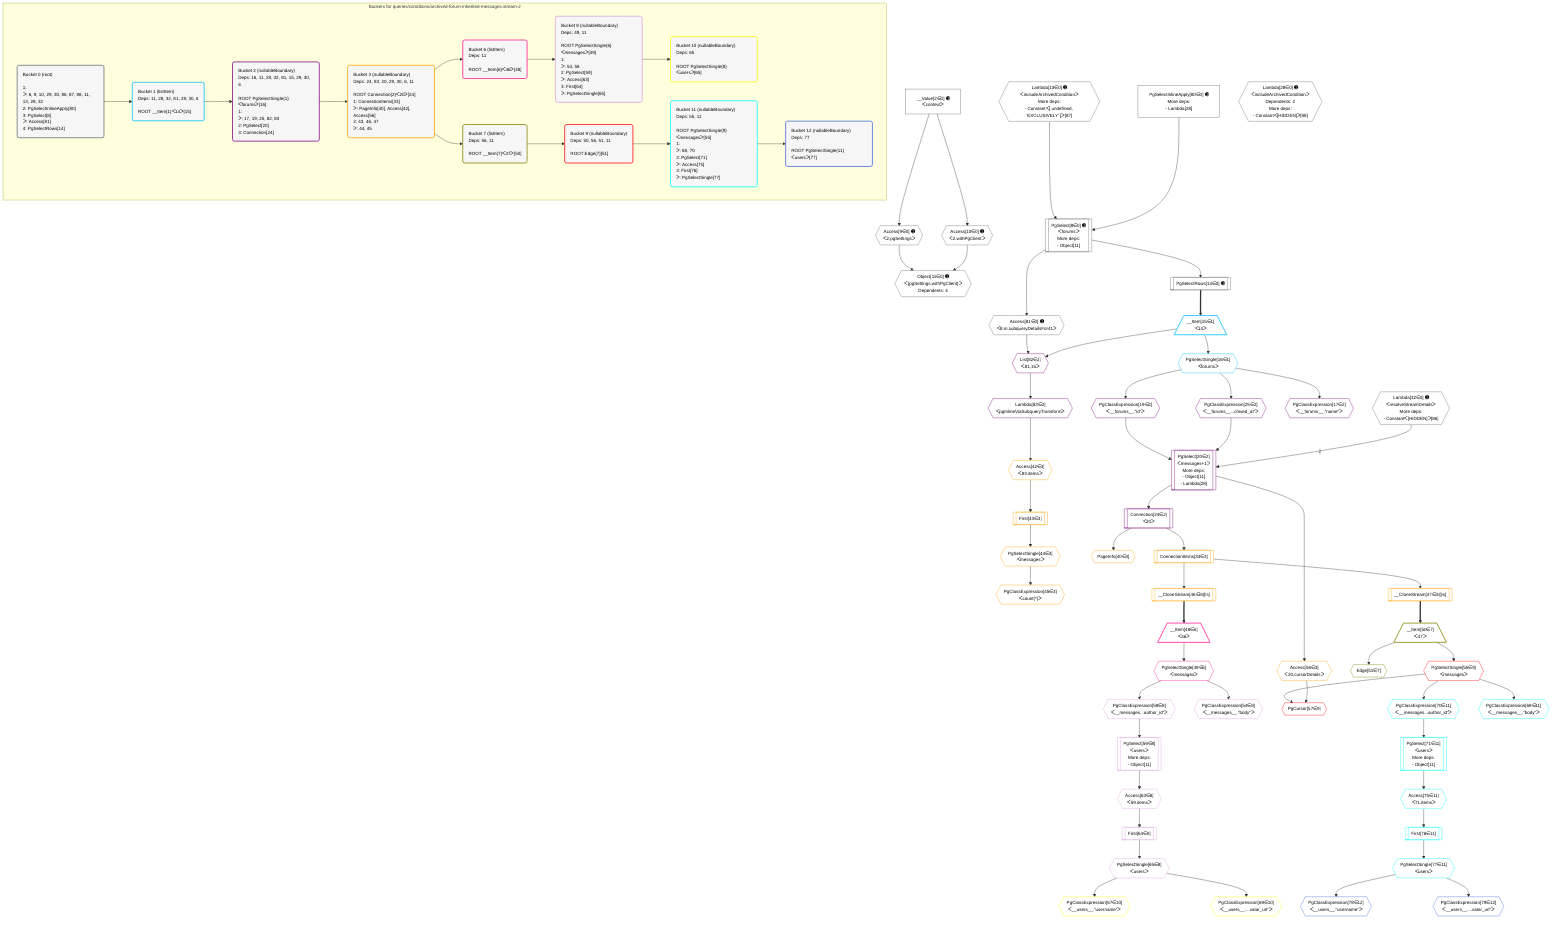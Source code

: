 %%{init: {'themeVariables': { 'fontSize': '12px'}}}%%
graph TD
    classDef path fill:#eee,stroke:#000,color:#000
    classDef plan fill:#fff,stroke-width:1px,color:#000
    classDef itemplan fill:#fff,stroke-width:2px,color:#000
    classDef unbatchedplan fill:#dff,stroke-width:1px,color:#000
    classDef sideeffectplan fill:#fcc,stroke-width:2px,color:#000
    classDef bucket fill:#f6f6f6,color:#000,stroke-width:2px,text-align:left

    subgraph "Buckets for queries/conditions/archived-forum-inherited-messages.stream-2"
    Bucket0("Bucket 0 (root)<br /><br />1: <br />ᐳ: 6, 9, 10, 29, 30, 86, 87, 88, 11, 13, 28, 32<br />2: PgSelectInlineApply[80]<br />3: PgSelect[8]<br />ᐳ: Access[81]<br />4: PgSelectRows[14]"):::bucket
    Bucket1("Bucket 1 (listItem)<br />Deps: 11, 28, 32, 81, 29, 30, 6<br /><br />ROOT __Item{1}ᐸ14ᐳ[15]"):::bucket
    Bucket2("Bucket 2 (nullableBoundary)<br />Deps: 16, 11, 28, 32, 81, 15, 29, 30, 6<br /><br />ROOT PgSelectSingle{1}ᐸforumsᐳ[16]<br />1: <br />ᐳ: 17, 19, 25, 82, 83<br />2: PgSelect[20]<br />3: Connection[24]"):::bucket
    Bucket3("Bucket 3 (nullableBoundary)<br />Deps: 24, 83, 20, 29, 30, 6, 11<br /><br />ROOT Connection{2}ᐸ20ᐳ[24]<br />1: ConnectionItems[33]<br />ᐳ: PageInfo[40], Access[42], Access[56]<br />2: 43, 46, 47<br />ᐳ: 44, 45"):::bucket
    Bucket6("Bucket 6 (listItem)<br />Deps: 11<br /><br />ROOT __Item{6}ᐸ46ᐳ[48]"):::bucket
    Bucket7("Bucket 7 (listItem)<br />Deps: 56, 11<br /><br />ROOT __Item{7}ᐸ47ᐳ[50]"):::bucket
    Bucket8("Bucket 8 (nullableBoundary)<br />Deps: 49, 11<br /><br />ROOT PgSelectSingle{6}ᐸmessagesᐳ[49]<br />1: <br />ᐳ: 54, 58<br />2: PgSelect[59]<br />ᐳ: Access[63]<br />3: First[64]<br />ᐳ: PgSelectSingle[65]"):::bucket
    Bucket9("Bucket 9 (nullableBoundary)<br />Deps: 50, 56, 51, 11<br /><br />ROOT Edge{7}[51]"):::bucket
    Bucket10("Bucket 10 (nullableBoundary)<br />Deps: 65<br /><br />ROOT PgSelectSingle{8}ᐸusersᐳ[65]"):::bucket
    Bucket11("Bucket 11 (nullableBoundary)<br />Deps: 55, 11<br /><br />ROOT PgSelectSingle{9}ᐸmessagesᐳ[55]<br />1: <br />ᐳ: 68, 70<br />2: PgSelect[71]<br />ᐳ: Access[75]<br />3: First[76]<br />ᐳ: PgSelectSingle[77]"):::bucket
    Bucket12("Bucket 12 (nullableBoundary)<br />Deps: 77<br /><br />ROOT PgSelectSingle{11}ᐸusersᐳ[77]"):::bucket
    end
    Bucket0 --> Bucket1
    Bucket1 --> Bucket2
    Bucket2 --> Bucket3
    Bucket3 --> Bucket6 & Bucket7
    Bucket6 --> Bucket8
    Bucket7 --> Bucket9
    Bucket8 --> Bucket10
    Bucket9 --> Bucket11
    Bucket11 --> Bucket12

    %% plan dependencies
    PgSelect8[["PgSelect[8∈0] ➊<br />ᐸforumsᐳ<br />More deps:<br />- Object[11]"]]:::plan
    Lambda13{{"Lambda[13∈0] ➊<br />ᐸincludeArchivedConditionᐳ<br />More deps:<br />- Constantᐸ[ undefined, 'EXCLUSIVELY' ]ᐳ[87]"}}:::plan
    PgSelectInlineApply80["PgSelectInlineApply[80∈0] ➊<br />More deps:<br />- Lambda[28]"]:::plan
    Lambda13 & PgSelectInlineApply80 --> PgSelect8
    Object11{{"Object[11∈0] ➊<br />ᐸ{pgSettings,withPgClient}ᐳ<br />Dependents: 4"}}:::plan
    Access9{{"Access[9∈0] ➊<br />ᐸ2.pgSettingsᐳ"}}:::plan
    Access10{{"Access[10∈0] ➊<br />ᐸ2.withPgClientᐳ"}}:::plan
    Access9 & Access10 --> Object11
    __Value2["__Value[2∈0] ➊<br />ᐸcontextᐳ"]:::plan
    __Value2 --> Access9
    __Value2 --> Access10
    PgSelectRows14[["PgSelectRows[14∈0] ➊"]]:::plan
    PgSelect8 --> PgSelectRows14
    Lambda28{{"Lambda[28∈0] ➊<br />ᐸincludeArchivedConditionᐳ<br />Dependents: 2<br />More deps:<br />- Constantᐸ[HIDDEN]ᐳ[88]"}}:::plan
    Lambda32{{"Lambda[32∈0] ➊<br />ᐸresolveStreamDetailsᐳ<br />More deps:<br />- Constantᐸ[HIDDEN]ᐳ[86]"}}:::plan
    Access81{{"Access[81∈0] ➊<br />ᐸ8.m.subqueryDetailsFor41ᐳ"}}:::plan
    PgSelect8 --> Access81
    __Item15[/"__Item[15∈1]<br />ᐸ14ᐳ"\]:::itemplan
    PgSelectRows14 ==> __Item15
    PgSelectSingle16{{"PgSelectSingle[16∈1]<br />ᐸforumsᐳ"}}:::plan
    __Item15 --> PgSelectSingle16
    PgSelect20[["PgSelect[20∈2]<br />ᐸmessages+1ᐳ<br />More deps:<br />- Object[11]<br />- Lambda[28]"]]:::plan
    PgClassExpression19{{"PgClassExpression[19∈2]<br />ᐸ__forums__.”id”ᐳ"}}:::plan
    PgClassExpression25{{"PgClassExpression[25∈2]<br />ᐸ__forums__...chived_at”ᐳ"}}:::plan
    PgClassExpression19 & PgClassExpression25 --> PgSelect20
    Lambda32 -- 2 --> PgSelect20
    List82{{"List[82∈2]<br />ᐸ81,15ᐳ"}}:::plan
    Access81 & __Item15 --> List82
    PgClassExpression17{{"PgClassExpression[17∈2]<br />ᐸ__forums__.”name”ᐳ"}}:::plan
    PgSelectSingle16 --> PgClassExpression17
    PgSelectSingle16 --> PgClassExpression19
    Connection24[["Connection[24∈2]<br />ᐸ20ᐳ"]]:::plan
    PgSelect20 --> Connection24
    PgSelectSingle16 --> PgClassExpression25
    Lambda83{{"Lambda[83∈2]<br />ᐸpgInlineViaSubqueryTransformᐳ"}}:::plan
    List82 --> Lambda83
    ConnectionItems33[["ConnectionItems[33∈3]"]]:::plan
    Connection24 --> ConnectionItems33
    PageInfo40{{"PageInfo[40∈3]"}}:::plan
    Connection24 --> PageInfo40
    Access42{{"Access[42∈3]<br />ᐸ83.itemsᐳ"}}:::plan
    Lambda83 --> Access42
    First43[["First[43∈3]"]]:::plan
    Access42 --> First43
    PgSelectSingle44{{"PgSelectSingle[44∈3]<br />ᐸmessagesᐳ"}}:::plan
    First43 --> PgSelectSingle44
    PgClassExpression45{{"PgClassExpression[45∈3]<br />ᐸcount(*)ᐳ"}}:::plan
    PgSelectSingle44 --> PgClassExpression45
    __CloneStream46[["__CloneStream[46∈3@s]"]]:::plan
    ConnectionItems33 --> __CloneStream46
    __CloneStream47[["__CloneStream[47∈3@s]"]]:::plan
    ConnectionItems33 --> __CloneStream47
    Access56{{"Access[56∈3]<br />ᐸ20.cursorDetailsᐳ"}}:::plan
    PgSelect20 --> Access56
    __Item48[/"__Item[48∈6]<br />ᐸ46ᐳ"\]:::itemplan
    __CloneStream46 ==> __Item48
    PgSelectSingle49{{"PgSelectSingle[49∈6]<br />ᐸmessagesᐳ"}}:::plan
    __Item48 --> PgSelectSingle49
    __Item50[/"__Item[50∈7]<br />ᐸ47ᐳ"\]:::itemplan
    __CloneStream47 ==> __Item50
    Edge51{{"Edge[51∈7]"}}:::plan
    __Item50 --> Edge51
    PgSelect59[["PgSelect[59∈8]<br />ᐸusersᐳ<br />More deps:<br />- Object[11]"]]:::plan
    PgClassExpression58{{"PgClassExpression[58∈8]<br />ᐸ__messages...author_id”ᐳ"}}:::plan
    PgClassExpression58 --> PgSelect59
    PgClassExpression54{{"PgClassExpression[54∈8]<br />ᐸ__messages__.”body”ᐳ"}}:::plan
    PgSelectSingle49 --> PgClassExpression54
    PgSelectSingle49 --> PgClassExpression58
    Access63{{"Access[63∈8]<br />ᐸ59.itemsᐳ"}}:::plan
    PgSelect59 --> Access63
    First64[["First[64∈8]"]]:::plan
    Access63 --> First64
    PgSelectSingle65{{"PgSelectSingle[65∈8]<br />ᐸusersᐳ"}}:::plan
    First64 --> PgSelectSingle65
    PgCursor57{{"PgCursor[57∈9]"}}:::plan
    PgSelectSingle55{{"PgSelectSingle[55∈9]<br />ᐸmessagesᐳ"}}:::plan
    PgSelectSingle55 & Access56 --> PgCursor57
    __Item50 --> PgSelectSingle55
    PgClassExpression67{{"PgClassExpression[67∈10]<br />ᐸ__users__.”username”ᐳ"}}:::plan
    PgSelectSingle65 --> PgClassExpression67
    PgClassExpression69{{"PgClassExpression[69∈10]<br />ᐸ__users__....vatar_url”ᐳ"}}:::plan
    PgSelectSingle65 --> PgClassExpression69
    PgSelect71[["PgSelect[71∈11]<br />ᐸusersᐳ<br />More deps:<br />- Object[11]"]]:::plan
    PgClassExpression70{{"PgClassExpression[70∈11]<br />ᐸ__messages...author_id”ᐳ"}}:::plan
    PgClassExpression70 --> PgSelect71
    PgClassExpression68{{"PgClassExpression[68∈11]<br />ᐸ__messages__.”body”ᐳ"}}:::plan
    PgSelectSingle55 --> PgClassExpression68
    PgSelectSingle55 --> PgClassExpression70
    Access75{{"Access[75∈11]<br />ᐸ71.itemsᐳ"}}:::plan
    PgSelect71 --> Access75
    First76[["First[76∈11]"]]:::plan
    Access75 --> First76
    PgSelectSingle77{{"PgSelectSingle[77∈11]<br />ᐸusersᐳ"}}:::plan
    First76 --> PgSelectSingle77
    PgClassExpression78{{"PgClassExpression[78∈12]<br />ᐸ__users__.”username”ᐳ"}}:::plan
    PgSelectSingle77 --> PgClassExpression78
    PgClassExpression79{{"PgClassExpression[79∈12]<br />ᐸ__users__....vatar_url”ᐳ"}}:::plan
    PgSelectSingle77 --> PgClassExpression79

    %% define steps
    classDef bucket0 stroke:#696969
    class Bucket0,__Value2,PgSelect8,Access9,Access10,Object11,Lambda13,PgSelectRows14,Lambda28,Lambda32,PgSelectInlineApply80,Access81 bucket0
    classDef bucket1 stroke:#00bfff
    class Bucket1,__Item15,PgSelectSingle16 bucket1
    classDef bucket2 stroke:#7f007f
    class Bucket2,PgClassExpression17,PgClassExpression19,PgSelect20,Connection24,PgClassExpression25,List82,Lambda83 bucket2
    classDef bucket3 stroke:#ffa500
    class Bucket3,ConnectionItems33,PageInfo40,Access42,First43,PgSelectSingle44,PgClassExpression45,__CloneStream46,__CloneStream47,Access56 bucket3
    classDef bucket6 stroke:#ff1493
    class Bucket6,__Item48,PgSelectSingle49 bucket6
    classDef bucket7 stroke:#808000
    class Bucket7,__Item50,Edge51 bucket7
    classDef bucket8 stroke:#dda0dd
    class Bucket8,PgClassExpression54,PgClassExpression58,PgSelect59,Access63,First64,PgSelectSingle65 bucket8
    classDef bucket9 stroke:#ff0000
    class Bucket9,PgSelectSingle55,PgCursor57 bucket9
    classDef bucket10 stroke:#ffff00
    class Bucket10,PgClassExpression67,PgClassExpression69 bucket10
    classDef bucket11 stroke:#00ffff
    class Bucket11,PgClassExpression68,PgClassExpression70,PgSelect71,Access75,First76,PgSelectSingle77 bucket11
    classDef bucket12 stroke:#4169e1
    class Bucket12,PgClassExpression78,PgClassExpression79 bucket12